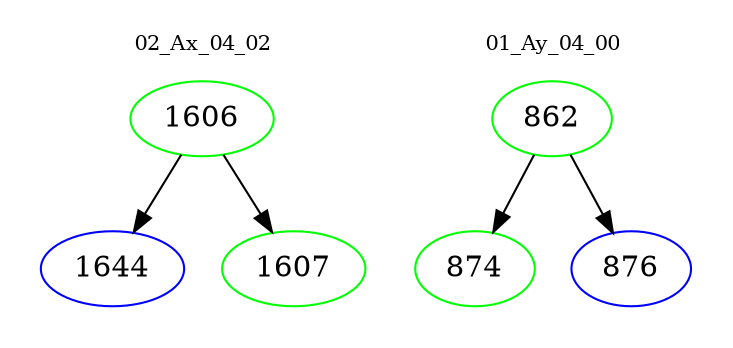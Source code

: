 digraph{
subgraph cluster_0 {
color = white
label = "02_Ax_04_02";
fontsize=10;
T0_1606 [label="1606", color="green"]
T0_1606 -> T0_1644 [color="black"]
T0_1644 [label="1644", color="blue"]
T0_1606 -> T0_1607 [color="black"]
T0_1607 [label="1607", color="green"]
}
subgraph cluster_1 {
color = white
label = "01_Ay_04_00";
fontsize=10;
T1_862 [label="862", color="green"]
T1_862 -> T1_874 [color="black"]
T1_874 [label="874", color="green"]
T1_862 -> T1_876 [color="black"]
T1_876 [label="876", color="blue"]
}
}

